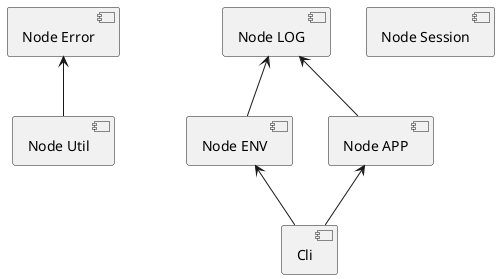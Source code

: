 @startuml

[Cli] as cli
[Node APP] as node_app
[Node ENV] as node_env
[Node Error] as node_error
[Node LOG] as node_log
[Node Session] as node_session
[Node Util] as node_util

cli -up-> node_app
cli -up-> node_env

node_app -up-> node_log

node_env -up-> node_log

node_util -up-> node_error




@enduml